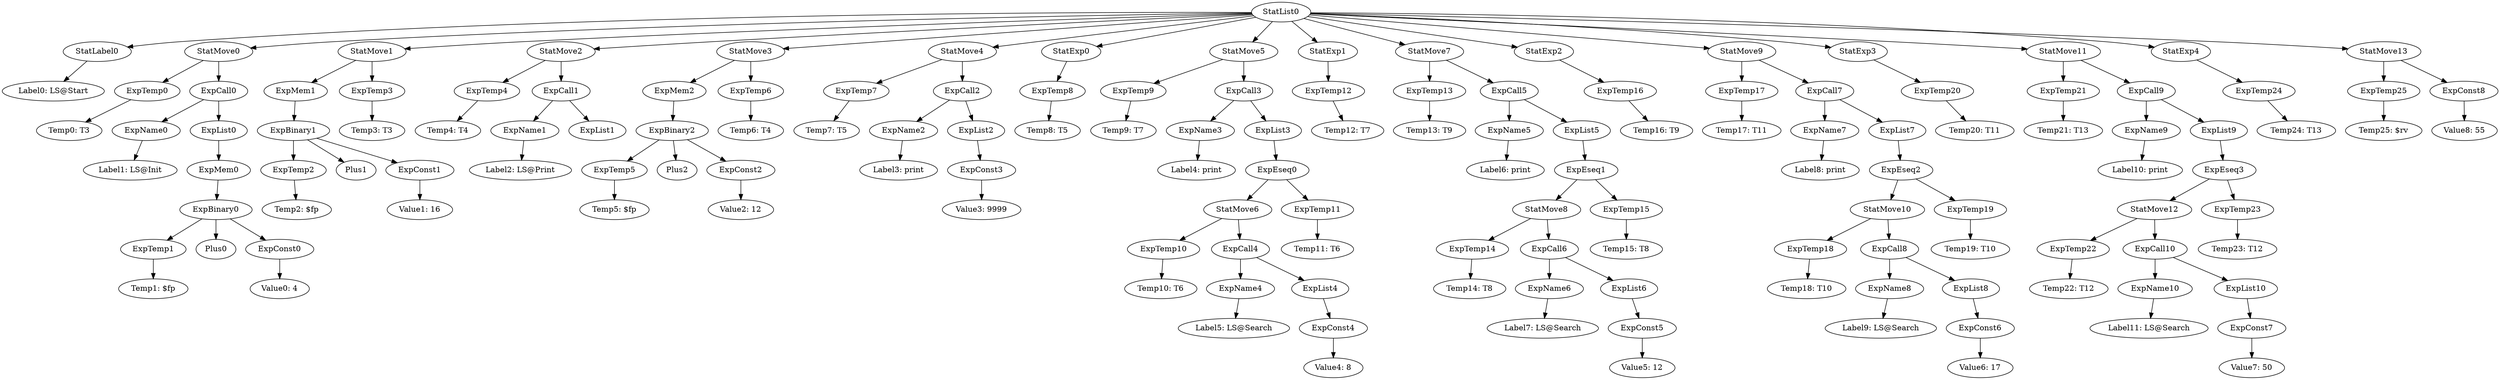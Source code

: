 digraph {
	ordering = out;
	StatMove13 -> ExpTemp25;
	StatMove13 -> ExpConst8;
	ExpList4 -> ExpConst4;
	ExpBinary0 -> ExpTemp1;
	ExpBinary0 -> Plus0;
	ExpBinary0 -> ExpConst0;
	StatMove6 -> ExpTemp10;
	StatMove6 -> ExpCall4;
	ExpTemp6 -> "Temp6: T4";
	ExpConst4 -> "Value4: 8";
	ExpTemp9 -> "Temp9: T7";
	ExpCall4 -> ExpName4;
	ExpCall4 -> ExpList4;
	ExpName7 -> "Label8: print";
	ExpEseq0 -> StatMove6;
	ExpEseq0 -> ExpTemp11;
	ExpTemp11 -> "Temp11: T6";
	ExpConst3 -> "Value3: 9999";
	StatMove3 -> ExpMem2;
	StatMove3 -> ExpTemp6;
	ExpList2 -> ExpConst3;
	ExpTemp22 -> "Temp22: T12";
	ExpName4 -> "Label5: LS@Search";
	ExpCall2 -> ExpName2;
	ExpCall2 -> ExpList2;
	StatExp1 -> ExpTemp12;
	ExpName10 -> "Label11: LS@Search";
	StatMove10 -> ExpTemp18;
	StatMove10 -> ExpCall8;
	StatExp0 -> ExpTemp8;
	ExpConst2 -> "Value2: 12";
	ExpBinary2 -> ExpTemp5;
	ExpBinary2 -> Plus2;
	ExpBinary2 -> ExpConst2;
	ExpMem0 -> ExpBinary0;
	ExpBinary1 -> ExpTemp2;
	ExpBinary1 -> Plus1;
	ExpBinary1 -> ExpConst1;
	ExpCall3 -> ExpName3;
	ExpCall3 -> ExpList3;
	ExpMem2 -> ExpBinary2;
	ExpTemp12 -> "Temp12: T7";
	ExpCall0 -> ExpName0;
	ExpCall0 -> ExpList0;
	ExpTemp7 -> "Temp7: T5";
	ExpTemp0 -> "Temp0: T3";
	ExpTemp4 -> "Temp4: T4";
	ExpName5 -> "Label6: print";
	ExpList9 -> ExpEseq3;
	ExpConst0 -> "Value0: 4";
	ExpMem1 -> ExpBinary1;
	ExpConst6 -> "Value6: 17";
	StatList0 -> StatLabel0;
	StatList0 -> StatMove0;
	StatList0 -> StatMove1;
	StatList0 -> StatMove2;
	StatList0 -> StatMove3;
	StatList0 -> StatMove4;
	StatList0 -> StatExp0;
	StatList0 -> StatMove5;
	StatList0 -> StatExp1;
	StatList0 -> StatMove7;
	StatList0 -> StatExp2;
	StatList0 -> StatMove9;
	StatList0 -> StatExp3;
	StatList0 -> StatMove11;
	StatList0 -> StatExp4;
	StatList0 -> StatMove13;
	ExpCall8 -> ExpName8;
	ExpCall8 -> ExpList8;
	StatMove0 -> ExpTemp0;
	StatMove0 -> ExpCall0;
	StatMove8 -> ExpTemp14;
	StatMove8 -> ExpCall6;
	ExpList0 -> ExpMem0;
	ExpCall1 -> ExpName1;
	ExpCall1 -> ExpList1;
	StatExp2 -> ExpTemp16;
	ExpTemp2 -> "Temp2: $fp";
	StatMove2 -> ExpTemp4;
	StatMove2 -> ExpCall1;
	ExpName8 -> "Label9: LS@Search";
	StatLabel0 -> "Label0: LS@Start";
	ExpTemp19 -> "Temp19: T10";
	StatMove4 -> ExpTemp7;
	StatMove4 -> ExpCall2;
	StatMove5 -> ExpTemp9;
	StatMove5 -> ExpCall3;
	ExpConst5 -> "Value5: 12";
	ExpList6 -> ExpConst5;
	ExpConst1 -> "Value1: 16";
	ExpTemp8 -> "Temp8: T5";
	ExpTemp18 -> "Temp18: T10";
	StatMove1 -> ExpMem1;
	StatMove1 -> ExpTemp3;
	ExpName1 -> "Label2: LS@Print";
	ExpEseq1 -> StatMove8;
	ExpEseq1 -> ExpTemp15;
	ExpTemp15 -> "Temp15: T8";
	ExpTemp3 -> "Temp3: T3";
	ExpName2 -> "Label3: print";
	ExpEseq2 -> StatMove10;
	ExpEseq2 -> ExpTemp19;
	ExpTemp1 -> "Temp1: $fp";
	ExpTemp5 -> "Temp5: $fp";
	ExpList3 -> ExpEseq0;
	ExpTemp13 -> "Temp13: T9";
	StatMove7 -> ExpTemp13;
	StatMove7 -> ExpCall5;
	ExpCall5 -> ExpName5;
	ExpCall5 -> ExpList5;
	StatMove12 -> ExpTemp22;
	StatMove12 -> ExpCall10;
	ExpTemp14 -> "Temp14: T8";
	ExpName6 -> "Label7: LS@Search";
	ExpTemp10 -> "Temp10: T6";
	ExpCall6 -> ExpName6;
	ExpCall6 -> ExpList6;
	ExpList5 -> ExpEseq1;
	StatMove11 -> ExpTemp21;
	StatMove11 -> ExpCall9;
	ExpCall9 -> ExpName9;
	ExpCall9 -> ExpList9;
	ExpTemp16 -> "Temp16: T9";
	ExpTemp23 -> "Temp23: T12";
	ExpTemp17 -> "Temp17: T11";
	ExpTemp21 -> "Temp21: T13";
	StatMove9 -> ExpTemp17;
	StatMove9 -> ExpCall7;
	ExpCall7 -> ExpName7;
	ExpCall7 -> ExpList7;
	ExpList8 -> ExpConst6;
	ExpName3 -> "Label4: print";
	ExpList7 -> ExpEseq2;
	ExpConst8 -> "Value8: 55";
	ExpName0 -> "Label1: LS@Init";
	ExpTemp20 -> "Temp20: T11";
	StatExp3 -> ExpTemp20;
	ExpCall10 -> ExpName10;
	ExpCall10 -> ExpList10;
	ExpConst7 -> "Value7: 50";
	ExpList10 -> ExpConst7;
	ExpTemp24 -> "Temp24: T13";
	StatExp4 -> ExpTemp24;
	ExpEseq3 -> StatMove12;
	ExpEseq3 -> ExpTemp23;
	ExpName9 -> "Label10: print";
	ExpTemp25 -> "Temp25: $rv";
}

